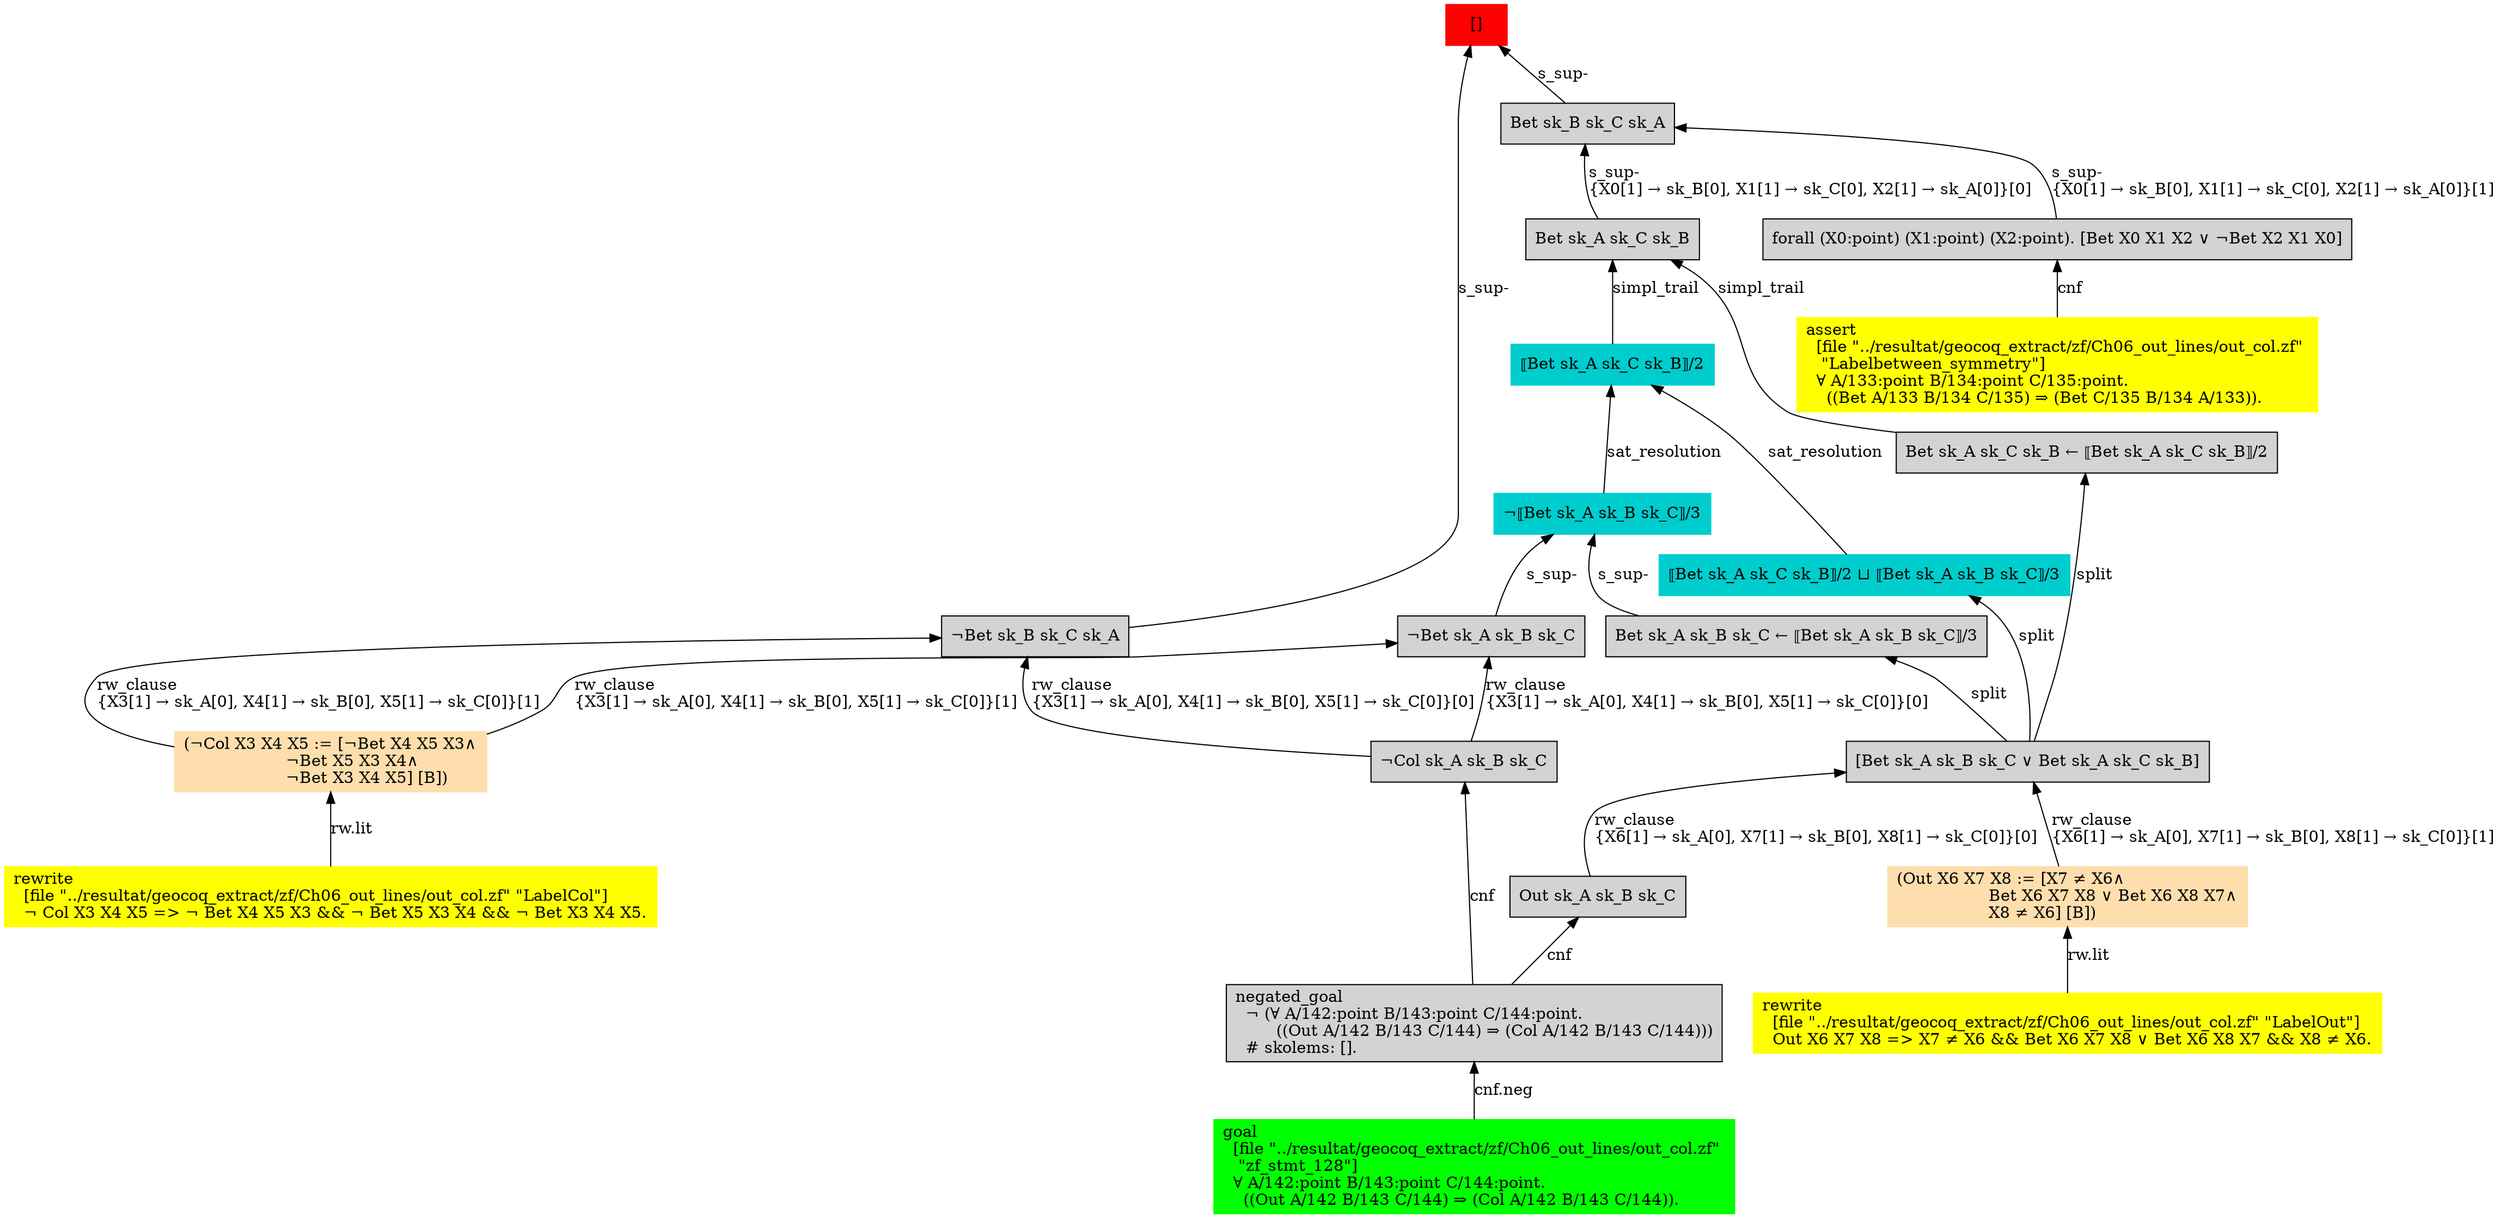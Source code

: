 digraph "unsat_graph" {
  vertex_0 [color=red, label="[]", shape=box, style=filled];
  vertex_0 -> vertex_1 [label="s_sup-\l", dir="back"];
  vertex_1 [shape=box, label="¬Bet sk_B sk_C sk_A\l", style=filled];
  vertex_1 -> vertex_2 [label="rw_clause\l\{X3[1] → sk_A[0], X4[1] → sk_B[0], X5[1] → sk_C[0]\}[1]\l", dir="back"];
  vertex_2 [color=navajowhite, shape=box, label="(¬Col X3 X4 X5 := [¬Bet X4 X5 X3∧\l                    ¬Bet X5 X3 X4∧\l                    ¬Bet X3 X4 X5] [B])\l", style=filled];
  vertex_2 -> vertex_3 [label="rw.lit", dir="back"];
  vertex_3 [color=yellow, shape=box, label="rewrite\l  [file \"../resultat/geocoq_extract/zf/Ch06_out_lines/out_col.zf\" \"LabelCol\"]\l  ¬ Col X3 X4 X5 =\> ¬ Bet X4 X5 X3 && ¬ Bet X5 X3 X4 && ¬ Bet X3 X4 X5.\l", style=filled];
  vertex_1 -> vertex_4 [label="rw_clause\l\{X3[1] → sk_A[0], X4[1] → sk_B[0], X5[1] → sk_C[0]\}[0]\l", dir="back"];
  vertex_4 [shape=box, label="¬Col sk_A sk_B sk_C\l", style=filled];
  vertex_4 -> vertex_5 [label="cnf", dir="back"];
  vertex_5 [shape=box, label="negated_goal\l  ¬ (∀ A/142:point B/143:point C/144:point.\l        ((Out A/142 B/143 C/144) ⇒ (Col A/142 B/143 C/144)))\l  # skolems: [].\l", style=filled];
  vertex_5 -> vertex_6 [label="cnf.neg", dir="back"];
  vertex_6 [color=green, shape=box, label="goal\l  [file \"../resultat/geocoq_extract/zf/Ch06_out_lines/out_col.zf\" \l   \"zf_stmt_128\"]\l  ∀ A/142:point B/143:point C/144:point.\l    ((Out A/142 B/143 C/144) ⇒ (Col A/142 B/143 C/144)).\l", style=filled];
  vertex_0 -> vertex_7 [label="s_sup-\l", dir="back"];
  vertex_7 [shape=box, label="Bet sk_B sk_C sk_A\l", style=filled];
  vertex_7 -> vertex_8 [label="s_sup-\l\{X0[1] → sk_B[0], X1[1] → sk_C[0], X2[1] → sk_A[0]\}[1]\l", dir="back"];
  vertex_8 [shape=box, label="forall (X0:point) (X1:point) (X2:point). [Bet X0 X1 X2 ∨ ¬Bet X2 X1 X0]\l", style=filled];
  vertex_8 -> vertex_9 [label="cnf", dir="back"];
  vertex_9 [color=yellow, shape=box, label="assert\l  [file \"../resultat/geocoq_extract/zf/Ch06_out_lines/out_col.zf\" \l   \"Labelbetween_symmetry\"]\l  ∀ A/133:point B/134:point C/135:point.\l    ((Bet A/133 B/134 C/135) ⇒ (Bet C/135 B/134 A/133)).\l", style=filled];
  vertex_7 -> vertex_10 [label="s_sup-\l\{X0[1] → sk_B[0], X1[1] → sk_C[0], X2[1] → sk_A[0]\}[0]\l", dir="back"];
  vertex_10 [shape=box, label="Bet sk_A sk_C sk_B\l", style=filled];
  vertex_10 -> vertex_11 [label="simpl_trail", dir="back"];
  vertex_11 [color=cyan3, shape=box, label="⟦Bet sk_A sk_C sk_B⟧/2\l", style=filled];
  vertex_11 -> vertex_12 [label="sat_resolution", dir="back"];
  vertex_12 [color=cyan3, shape=box, label="¬⟦Bet sk_A sk_B sk_C⟧/3\l", style=filled];
  vertex_12 -> vertex_13 [label="s_sup-\l", dir="back"];
  vertex_13 [shape=box, label="¬Bet sk_A sk_B sk_C\l", style=filled];
  vertex_13 -> vertex_2 [label="rw_clause\l\{X3[1] → sk_A[0], X4[1] → sk_B[0], X5[1] → sk_C[0]\}[1]\l", dir="back"];
  vertex_13 -> vertex_4 [label="rw_clause\l\{X3[1] → sk_A[0], X4[1] → sk_B[0], X5[1] → sk_C[0]\}[0]\l", dir="back"];
  vertex_12 -> vertex_14 [label="s_sup-\l", dir="back"];
  vertex_14 [shape=box, label="Bet sk_A sk_B sk_C ← ⟦Bet sk_A sk_B sk_C⟧/3\l", style=filled];
  vertex_14 -> vertex_15 [label="split", dir="back"];
  vertex_15 [shape=box, label="[Bet sk_A sk_B sk_C ∨ Bet sk_A sk_C sk_B]\l", style=filled];
  vertex_15 -> vertex_16 [label="rw_clause\l\{X6[1] → sk_A[0], X7[1] → sk_B[0], X8[1] → sk_C[0]\}[1]\l", dir="back"];
  vertex_16 [color=navajowhite, shape=box, label="(Out X6 X7 X8 := [X7 ≠ X6∧\l                  Bet X6 X7 X8 ∨ Bet X6 X8 X7∧\l                  X8 ≠ X6] [B])\l", style=filled];
  vertex_16 -> vertex_17 [label="rw.lit", dir="back"];
  vertex_17 [color=yellow, shape=box, label="rewrite\l  [file \"../resultat/geocoq_extract/zf/Ch06_out_lines/out_col.zf\" \"LabelOut\"]\l  Out X6 X7 X8 =\> X7 ≠ X6 && Bet X6 X7 X8 ∨ Bet X6 X8 X7 && X8 ≠ X6.\l", style=filled];
  vertex_15 -> vertex_18 [label="rw_clause\l\{X6[1] → sk_A[0], X7[1] → sk_B[0], X8[1] → sk_C[0]\}[0]\l", dir="back"];
  vertex_18 [shape=box, label="Out sk_A sk_B sk_C\l", style=filled];
  vertex_18 -> vertex_5 [label="cnf", dir="back"];
  vertex_11 -> vertex_19 [label="sat_resolution", dir="back"];
  vertex_19 [color=cyan3, shape=box, label="⟦Bet sk_A sk_C sk_B⟧/2 ⊔ ⟦Bet sk_A sk_B sk_C⟧/3\l", style=filled];
  vertex_19 -> vertex_15 [label="split", dir="back"];
  vertex_10 -> vertex_20 [label="simpl_trail", dir="back"];
  vertex_20 [shape=box, label="Bet sk_A sk_C sk_B ← ⟦Bet sk_A sk_C sk_B⟧/2\l", style=filled];
  vertex_20 -> vertex_15 [label="split", dir="back"];
  }



